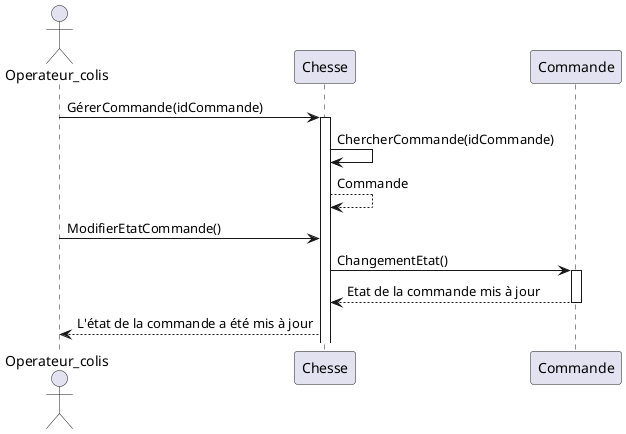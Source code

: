 @startuml brouillon

actor Operateur_colis

participant Chesse

Operateur_colis -> Chesse : GérerCommande(idCommande)
activate Chesse

Chesse -> Chesse : ChercherCommande(idCommande)
Chesse --> Chesse : Commande

Operateur_colis -> Chesse : ModifierEtatCommande()
Chesse -> Commande : ChangementEtat()
activate Commande
Commande --> Chesse : Etat de la commande mis à jour
deactivate Commande
Chesse --> Operateur_colis : L'état de la commande a été mis à jour


@enduml